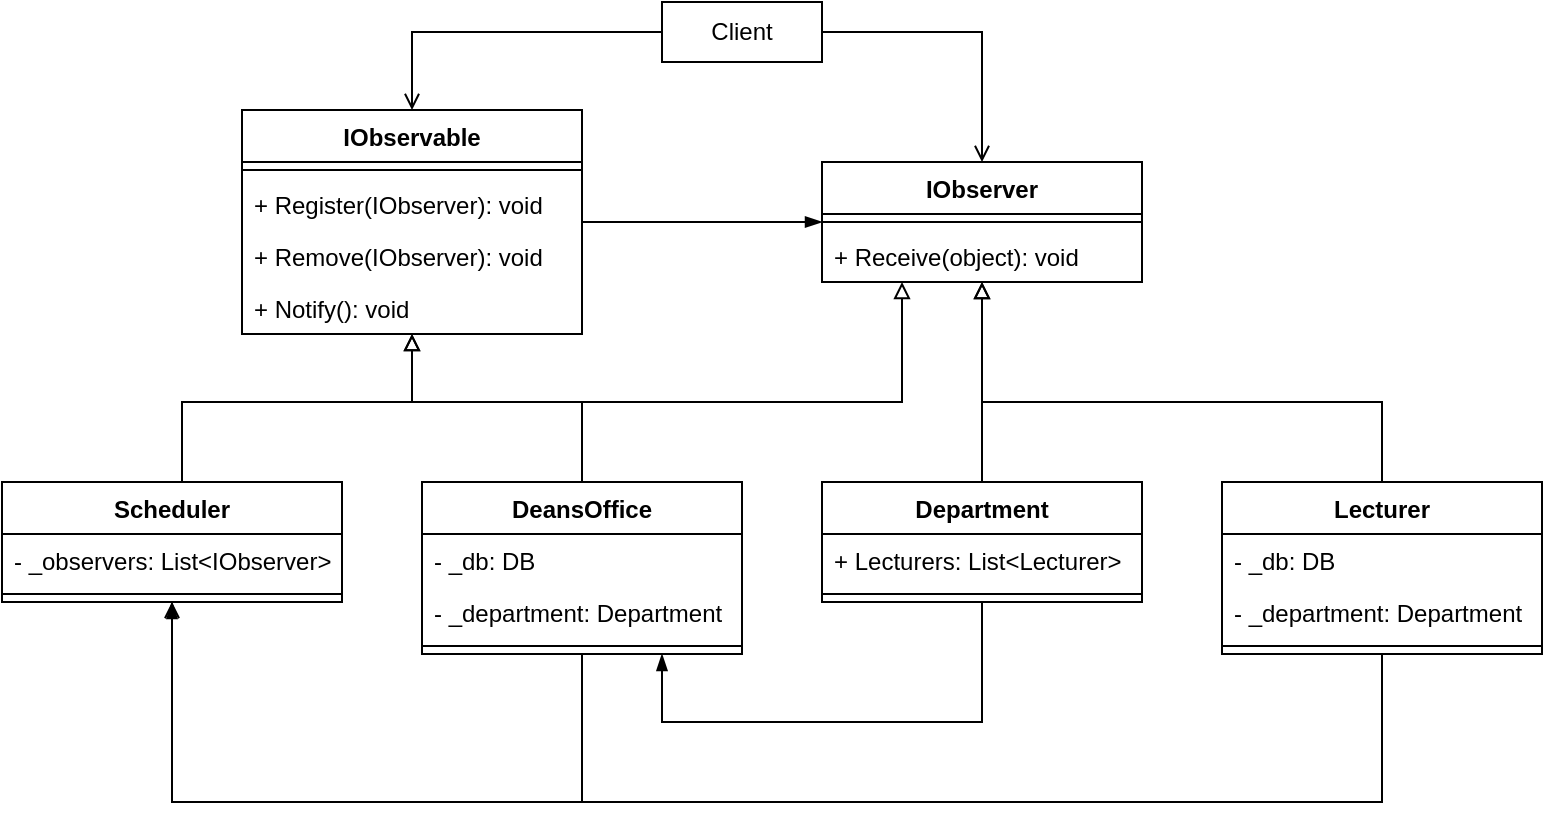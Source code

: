 <mxfile version="14.6.13" type="device"><diagram id="C5RBs43oDa-KdzZeNtuy" name="Page-1"><mxGraphModel dx="1086" dy="806" grid="1" gridSize="10" guides="1" tooltips="1" connect="1" arrows="1" fold="1" page="1" pageScale="1" pageWidth="827" pageHeight="1169" math="0" shadow="0"><root><mxCell id="WIyWlLk6GJQsqaUBKTNV-0"/><mxCell id="WIyWlLk6GJQsqaUBKTNV-1" parent="WIyWlLk6GJQsqaUBKTNV-0"/><mxCell id="NNFCqRDK2Zx74nAWOuUe-1" style="edgeStyle=orthogonalEdgeStyle;rounded=0;orthogonalLoop=1;jettySize=auto;html=1;endArrow=open;endFill=0;" parent="WIyWlLk6GJQsqaUBKTNV-1" source="NNFCqRDK2Zx74nAWOuUe-0" target="NNFCqRDK2Zx74nAWOuUe-2" edge="1"><mxGeometry relative="1" as="geometry"><mxPoint x="620" y="380" as="targetPoint"/><Array as="points"><mxPoint x="520" y="135"/></Array></mxGeometry></mxCell><mxCell id="NNFCqRDK2Zx74nAWOuUe-12" style="edgeStyle=orthogonalEdgeStyle;rounded=0;orthogonalLoop=1;jettySize=auto;html=1;endArrow=open;endFill=0;" parent="WIyWlLk6GJQsqaUBKTNV-1" source="NNFCqRDK2Zx74nAWOuUe-0" target="NNFCqRDK2Zx74nAWOuUe-6" edge="1"><mxGeometry relative="1" as="geometry"/></mxCell><mxCell id="NNFCqRDK2Zx74nAWOuUe-0" value="Client" style="rounded=0;whiteSpace=wrap;html=1;" parent="WIyWlLk6GJQsqaUBKTNV-1" vertex="1"><mxGeometry x="360" y="120" width="80" height="30" as="geometry"/></mxCell><mxCell id="NNFCqRDK2Zx74nAWOuUe-2" value="IObserver" style="swimlane;fontStyle=1;align=center;verticalAlign=top;childLayout=stackLayout;horizontal=1;startSize=26;horizontalStack=0;resizeParent=1;resizeParentMax=0;resizeLast=0;collapsible=1;marginBottom=0;" parent="WIyWlLk6GJQsqaUBKTNV-1" vertex="1"><mxGeometry x="440" y="200" width="160" height="60" as="geometry"/></mxCell><mxCell id="NNFCqRDK2Zx74nAWOuUe-4" value="" style="line;strokeWidth=1;fillColor=none;align=left;verticalAlign=middle;spacingTop=-1;spacingLeft=3;spacingRight=3;rotatable=0;labelPosition=right;points=[];portConstraint=eastwest;" parent="NNFCqRDK2Zx74nAWOuUe-2" vertex="1"><mxGeometry y="26" width="160" height="8" as="geometry"/></mxCell><mxCell id="NNFCqRDK2Zx74nAWOuUe-5" value="+ Receive(object): void" style="text;strokeColor=none;fillColor=none;align=left;verticalAlign=top;spacingLeft=4;spacingRight=4;overflow=hidden;rotatable=0;points=[[0,0.5],[1,0.5]];portConstraint=eastwest;" parent="NNFCqRDK2Zx74nAWOuUe-2" vertex="1"><mxGeometry y="34" width="160" height="26" as="geometry"/></mxCell><mxCell id="NNFCqRDK2Zx74nAWOuUe-33" style="edgeStyle=orthogonalEdgeStyle;rounded=0;orthogonalLoop=1;jettySize=auto;html=1;endArrow=blockThin;endFill=1;" parent="WIyWlLk6GJQsqaUBKTNV-1" source="NNFCqRDK2Zx74nAWOuUe-6" target="NNFCqRDK2Zx74nAWOuUe-2" edge="1"><mxGeometry relative="1" as="geometry"/></mxCell><mxCell id="NNFCqRDK2Zx74nAWOuUe-6" value="IObservable" style="swimlane;fontStyle=1;align=center;verticalAlign=top;childLayout=stackLayout;horizontal=1;startSize=26;horizontalStack=0;resizeParent=1;resizeParentMax=0;resizeLast=0;collapsible=1;marginBottom=0;" parent="WIyWlLk6GJQsqaUBKTNV-1" vertex="1"><mxGeometry x="150" y="174" width="170" height="112" as="geometry"/></mxCell><mxCell id="NNFCqRDK2Zx74nAWOuUe-7" value="" style="line;strokeWidth=1;fillColor=none;align=left;verticalAlign=middle;spacingTop=-1;spacingLeft=3;spacingRight=3;rotatable=0;labelPosition=right;points=[];portConstraint=eastwest;" parent="NNFCqRDK2Zx74nAWOuUe-6" vertex="1"><mxGeometry y="26" width="170" height="8" as="geometry"/></mxCell><mxCell id="NNFCqRDK2Zx74nAWOuUe-8" value="+ Register(IObserver): void" style="text;strokeColor=none;fillColor=none;align=left;verticalAlign=top;spacingLeft=4;spacingRight=4;overflow=hidden;rotatable=0;points=[[0,0.5],[1,0.5]];portConstraint=eastwest;" parent="NNFCqRDK2Zx74nAWOuUe-6" vertex="1"><mxGeometry y="34" width="170" height="26" as="geometry"/></mxCell><mxCell id="NNFCqRDK2Zx74nAWOuUe-9" value="+ Remove(IObserver): void" style="text;strokeColor=none;fillColor=none;align=left;verticalAlign=top;spacingLeft=4;spacingRight=4;overflow=hidden;rotatable=0;points=[[0,0.5],[1,0.5]];portConstraint=eastwest;fontStyle=0" parent="NNFCqRDK2Zx74nAWOuUe-6" vertex="1"><mxGeometry y="60" width="170" height="26" as="geometry"/></mxCell><mxCell id="NNFCqRDK2Zx74nAWOuUe-10" value="+ Notify(): void" style="text;strokeColor=none;fillColor=none;align=left;verticalAlign=top;spacingLeft=4;spacingRight=4;overflow=hidden;rotatable=0;points=[[0,0.5],[1,0.5]];portConstraint=eastwest;fontStyle=0" parent="NNFCqRDK2Zx74nAWOuUe-6" vertex="1"><mxGeometry y="86" width="170" height="26" as="geometry"/></mxCell><mxCell id="NNFCqRDK2Zx74nAWOuUe-17" style="edgeStyle=orthogonalEdgeStyle;rounded=0;orthogonalLoop=1;jettySize=auto;html=1;endArrow=block;endFill=0;" parent="WIyWlLk6GJQsqaUBKTNV-1" source="NNFCqRDK2Zx74nAWOuUe-13" target="NNFCqRDK2Zx74nAWOuUe-2" edge="1"><mxGeometry relative="1" as="geometry"/></mxCell><mxCell id="NNFCqRDK2Zx74nAWOuUe-34" style="edgeStyle=orthogonalEdgeStyle;rounded=0;orthogonalLoop=1;jettySize=auto;html=1;endArrow=blockThin;endFill=1;" parent="WIyWlLk6GJQsqaUBKTNV-1" source="NNFCqRDK2Zx74nAWOuUe-13" target="NNFCqRDK2Zx74nAWOuUe-23" edge="1"><mxGeometry relative="1" as="geometry"><Array as="points"><mxPoint x="520" y="480"/><mxPoint x="360" y="480"/></Array></mxGeometry></mxCell><mxCell id="NNFCqRDK2Zx74nAWOuUe-13" value="Department" style="swimlane;fontStyle=1;align=center;verticalAlign=top;childLayout=stackLayout;horizontal=1;startSize=26;horizontalStack=0;resizeParent=1;resizeParentMax=0;resizeLast=0;collapsible=1;marginBottom=0;" parent="WIyWlLk6GJQsqaUBKTNV-1" vertex="1"><mxGeometry x="440" y="360" width="160" height="60" as="geometry"/></mxCell><mxCell id="NNFCqRDK2Zx74nAWOuUe-14" value="+ Lecturers: List&lt;Lecturer&gt;" style="text;strokeColor=none;fillColor=none;align=left;verticalAlign=top;spacingLeft=4;spacingRight=4;overflow=hidden;rotatable=0;points=[[0,0.5],[1,0.5]];portConstraint=eastwest;" parent="NNFCqRDK2Zx74nAWOuUe-13" vertex="1"><mxGeometry y="26" width="160" height="26" as="geometry"/></mxCell><mxCell id="NNFCqRDK2Zx74nAWOuUe-15" value="" style="line;strokeWidth=1;fillColor=none;align=left;verticalAlign=middle;spacingTop=-1;spacingLeft=3;spacingRight=3;rotatable=0;labelPosition=right;points=[];portConstraint=eastwest;" parent="NNFCqRDK2Zx74nAWOuUe-13" vertex="1"><mxGeometry y="52" width="160" height="8" as="geometry"/></mxCell><mxCell id="NNFCqRDK2Zx74nAWOuUe-21" style="edgeStyle=orthogonalEdgeStyle;rounded=0;orthogonalLoop=1;jettySize=auto;html=1;endArrow=block;endFill=0;" parent="WIyWlLk6GJQsqaUBKTNV-1" source="NNFCqRDK2Zx74nAWOuUe-18" target="NNFCqRDK2Zx74nAWOuUe-2" edge="1"><mxGeometry relative="1" as="geometry"><Array as="points"><mxPoint x="720" y="320"/><mxPoint x="520" y="320"/></Array></mxGeometry></mxCell><mxCell id="NNFCqRDK2Zx74nAWOuUe-35" style="edgeStyle=orthogonalEdgeStyle;rounded=0;orthogonalLoop=1;jettySize=auto;html=1;endArrow=open;endFill=0;" parent="WIyWlLk6GJQsqaUBKTNV-1" source="NNFCqRDK2Zx74nAWOuUe-18" target="NNFCqRDK2Zx74nAWOuUe-29" edge="1"><mxGeometry relative="1" as="geometry"><mxPoint x="720" y="560" as="targetPoint"/><Array as="points"><mxPoint x="720" y="520"/><mxPoint x="115" y="520"/></Array></mxGeometry></mxCell><mxCell id="NNFCqRDK2Zx74nAWOuUe-18" value="Lecturer" style="swimlane;fontStyle=1;align=center;verticalAlign=top;childLayout=stackLayout;horizontal=1;startSize=26;horizontalStack=0;resizeParent=1;resizeParentMax=0;resizeLast=0;collapsible=1;marginBottom=0;" parent="WIyWlLk6GJQsqaUBKTNV-1" vertex="1"><mxGeometry x="640" y="360" width="160" height="86" as="geometry"/></mxCell><mxCell id="NNFCqRDK2Zx74nAWOuUe-19" value="- _db: DB" style="text;strokeColor=none;fillColor=none;align=left;verticalAlign=top;spacingLeft=4;spacingRight=4;overflow=hidden;rotatable=0;points=[[0,0.5],[1,0.5]];portConstraint=eastwest;" parent="NNFCqRDK2Zx74nAWOuUe-18" vertex="1"><mxGeometry y="26" width="160" height="26" as="geometry"/></mxCell><mxCell id="NNFCqRDK2Zx74nAWOuUe-22" value="- _department: Department" style="text;strokeColor=none;fillColor=none;align=left;verticalAlign=top;spacingLeft=4;spacingRight=4;overflow=hidden;rotatable=0;points=[[0,0.5],[1,0.5]];portConstraint=eastwest;" parent="NNFCqRDK2Zx74nAWOuUe-18" vertex="1"><mxGeometry y="52" width="160" height="26" as="geometry"/></mxCell><mxCell id="NNFCqRDK2Zx74nAWOuUe-20" value="" style="line;strokeWidth=1;fillColor=none;align=left;verticalAlign=middle;spacingTop=-1;spacingLeft=3;spacingRight=3;rotatable=0;labelPosition=right;points=[];portConstraint=eastwest;" parent="NNFCqRDK2Zx74nAWOuUe-18" vertex="1"><mxGeometry y="78" width="160" height="8" as="geometry"/></mxCell><mxCell id="NNFCqRDK2Zx74nAWOuUe-27" style="edgeStyle=orthogonalEdgeStyle;rounded=0;orthogonalLoop=1;jettySize=auto;html=1;endArrow=block;endFill=0;" parent="WIyWlLk6GJQsqaUBKTNV-1" source="NNFCqRDK2Zx74nAWOuUe-23" target="NNFCqRDK2Zx74nAWOuUe-6" edge="1"><mxGeometry relative="1" as="geometry"><Array as="points"><mxPoint x="320" y="320"/><mxPoint x="235" y="320"/></Array></mxGeometry></mxCell><mxCell id="NNFCqRDK2Zx74nAWOuUe-28" style="edgeStyle=orthogonalEdgeStyle;rounded=0;orthogonalLoop=1;jettySize=auto;html=1;endArrow=block;endFill=0;" parent="WIyWlLk6GJQsqaUBKTNV-1" source="NNFCqRDK2Zx74nAWOuUe-23" target="NNFCqRDK2Zx74nAWOuUe-2" edge="1"><mxGeometry relative="1" as="geometry"><Array as="points"><mxPoint x="320" y="320"/><mxPoint x="480" y="320"/></Array></mxGeometry></mxCell><mxCell id="NNFCqRDK2Zx74nAWOuUe-36" style="edgeStyle=orthogonalEdgeStyle;rounded=0;orthogonalLoop=1;jettySize=auto;html=1;endArrow=blockThin;endFill=1;" parent="WIyWlLk6GJQsqaUBKTNV-1" source="NNFCqRDK2Zx74nAWOuUe-23" target="NNFCqRDK2Zx74nAWOuUe-29" edge="1"><mxGeometry relative="1" as="geometry"><Array as="points"><mxPoint x="320" y="520"/><mxPoint x="115" y="520"/></Array></mxGeometry></mxCell><mxCell id="NNFCqRDK2Zx74nAWOuUe-23" value="DeansOffice" style="swimlane;fontStyle=1;align=center;verticalAlign=top;childLayout=stackLayout;horizontal=1;startSize=26;horizontalStack=0;resizeParent=1;resizeParentMax=0;resizeLast=0;collapsible=1;marginBottom=0;" parent="WIyWlLk6GJQsqaUBKTNV-1" vertex="1"><mxGeometry x="240" y="360" width="160" height="86" as="geometry"/></mxCell><mxCell id="NNFCqRDK2Zx74nAWOuUe-24" value="- _db: DB" style="text;strokeColor=none;fillColor=none;align=left;verticalAlign=top;spacingLeft=4;spacingRight=4;overflow=hidden;rotatable=0;points=[[0,0.5],[1,0.5]];portConstraint=eastwest;" parent="NNFCqRDK2Zx74nAWOuUe-23" vertex="1"><mxGeometry y="26" width="160" height="26" as="geometry"/></mxCell><mxCell id="NNFCqRDK2Zx74nAWOuUe-25" value="- _department: Department" style="text;strokeColor=none;fillColor=none;align=left;verticalAlign=top;spacingLeft=4;spacingRight=4;overflow=hidden;rotatable=0;points=[[0,0.5],[1,0.5]];portConstraint=eastwest;" parent="NNFCqRDK2Zx74nAWOuUe-23" vertex="1"><mxGeometry y="52" width="160" height="26" as="geometry"/></mxCell><mxCell id="NNFCqRDK2Zx74nAWOuUe-26" value="" style="line;strokeWidth=1;fillColor=none;align=left;verticalAlign=middle;spacingTop=-1;spacingLeft=3;spacingRight=3;rotatable=0;labelPosition=right;points=[];portConstraint=eastwest;" parent="NNFCqRDK2Zx74nAWOuUe-23" vertex="1"><mxGeometry y="78" width="160" height="8" as="geometry"/></mxCell><mxCell id="NNFCqRDK2Zx74nAWOuUe-32" style="edgeStyle=orthogonalEdgeStyle;rounded=0;orthogonalLoop=1;jettySize=auto;html=1;endArrow=block;endFill=0;" parent="WIyWlLk6GJQsqaUBKTNV-1" source="NNFCqRDK2Zx74nAWOuUe-29" target="NNFCqRDK2Zx74nAWOuUe-6" edge="1"><mxGeometry relative="1" as="geometry"><Array as="points"><mxPoint x="120" y="320"/><mxPoint x="235" y="320"/></Array></mxGeometry></mxCell><mxCell id="NNFCqRDK2Zx74nAWOuUe-29" value="Scheduler" style="swimlane;fontStyle=1;align=center;verticalAlign=top;childLayout=stackLayout;horizontal=1;startSize=26;horizontalStack=0;resizeParent=1;resizeParentMax=0;resizeLast=0;collapsible=1;marginBottom=0;" parent="WIyWlLk6GJQsqaUBKTNV-1" vertex="1"><mxGeometry x="30" y="360" width="170" height="60" as="geometry"/></mxCell><mxCell id="NNFCqRDK2Zx74nAWOuUe-30" value="- _observers: List&lt;IObserver&gt;" style="text;strokeColor=none;fillColor=none;align=left;verticalAlign=top;spacingLeft=4;spacingRight=4;overflow=hidden;rotatable=0;points=[[0,0.5],[1,0.5]];portConstraint=eastwest;" parent="NNFCqRDK2Zx74nAWOuUe-29" vertex="1"><mxGeometry y="26" width="170" height="26" as="geometry"/></mxCell><mxCell id="NNFCqRDK2Zx74nAWOuUe-31" value="" style="line;strokeWidth=1;fillColor=none;align=left;verticalAlign=middle;spacingTop=-1;spacingLeft=3;spacingRight=3;rotatable=0;labelPosition=right;points=[];portConstraint=eastwest;" parent="NNFCqRDK2Zx74nAWOuUe-29" vertex="1"><mxGeometry y="52" width="170" height="8" as="geometry"/></mxCell></root></mxGraphModel></diagram></mxfile>